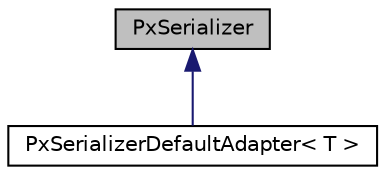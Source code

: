 digraph "PxSerializer"
{
  edge [fontname="Helvetica",fontsize="10",labelfontname="Helvetica",labelfontsize="10"];
  node [fontname="Helvetica",fontsize="10",shape=record];
  Node0 [label="PxSerializer",height=0.2,width=0.4,color="black", fillcolor="grey75", style="filled", fontcolor="black"];
  Node0 -> Node1 [dir="back",color="midnightblue",fontsize="10",style="solid",fontname="Helvetica"];
  Node1 [label="PxSerializerDefaultAdapter\< T \>",height=0.2,width=0.4,color="black", fillcolor="white", style="filled",URL="$classPxSerializerDefaultAdapter.html",tooltip="Default PxSerializer implementation. "];
}
